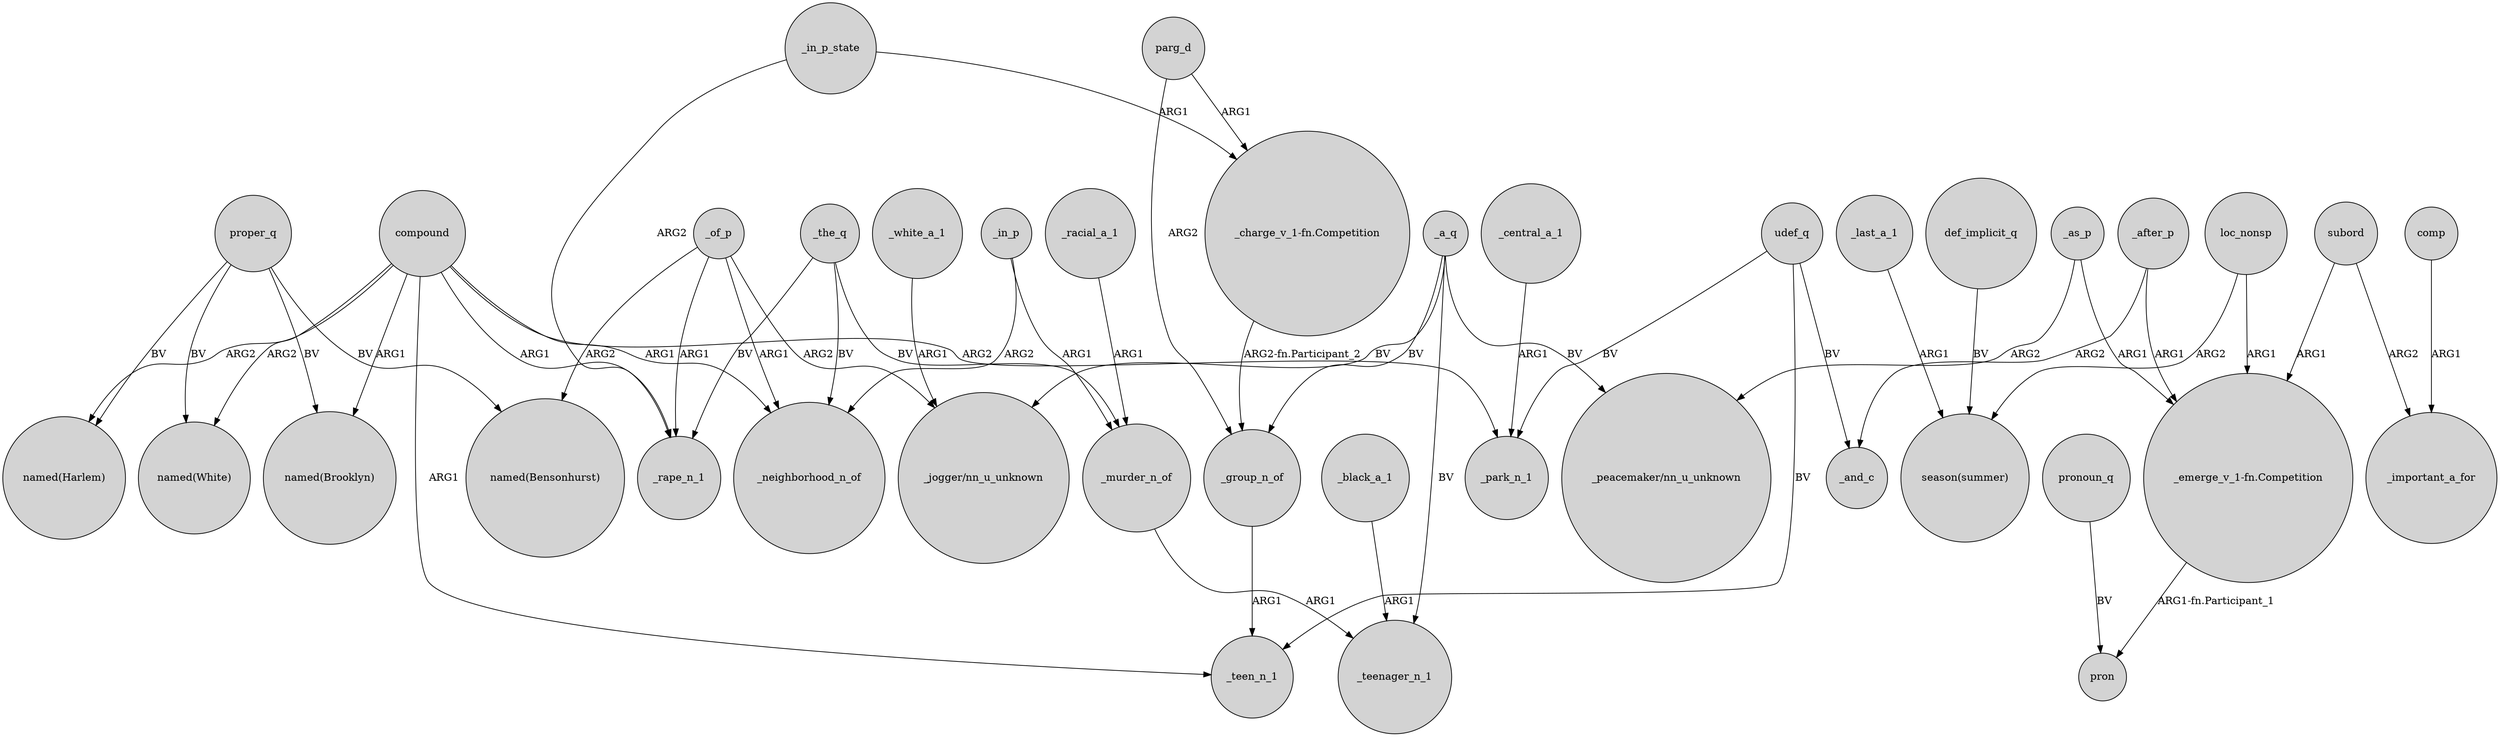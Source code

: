 digraph {
	node [shape=circle style=filled]
	_of_p -> _neighborhood_n_of [label=ARG1]
	loc_nonsp -> "season(summer)" [label=ARG2]
	compound -> "named(White)" [label=ARG2]
	_white_a_1 -> "_jogger/nn_u_unknown" [label=ARG1]
	proper_q -> "named(Bensonhurst)" [label=BV]
	_the_q -> _murder_n_of [label=BV]
	_murder_n_of -> _teenager_n_1 [label=ARG1]
	_a_q -> "_peacemaker/nn_u_unknown" [label=BV]
	_of_p -> "_jogger/nn_u_unknown" [label=ARG2]
	_in_p -> _neighborhood_n_of [label=ARG2]
	_a_q -> _teenager_n_1 [label=BV]
	_the_q -> _neighborhood_n_of [label=BV]
	loc_nonsp -> "_emerge_v_1-fn.Competition" [label=ARG1]
	udef_q -> _and_c [label=BV]
	parg_d -> _group_n_of [label=ARG2]
	_a_q -> _group_n_of [label=BV]
	def_implicit_q -> "season(summer)" [label=BV]
	compound -> _rape_n_1 [label=ARG1]
	pronoun_q -> pron [label=BV]
	compound -> _teen_n_1 [label=ARG1]
	comp -> _important_a_for [label=ARG1]
	udef_q -> _teen_n_1 [label=BV]
	_the_q -> _rape_n_1 [label=BV]
	compound -> _park_n_1 [label=ARG2]
	_racial_a_1 -> _murder_n_of [label=ARG1]
	_central_a_1 -> _park_n_1 [label=ARG1]
	_of_p -> _rape_n_1 [label=ARG1]
	"_emerge_v_1-fn.Competition" -> pron [label="ARG1-fn.Participant_1"]
	_after_p -> _and_c [label=ARG2]
	_of_p -> "named(Bensonhurst)" [label=ARG2]
	_as_p -> "_emerge_v_1-fn.Competition" [label=ARG1]
	_in_p_state -> _rape_n_1 [label=ARG2]
	_as_p -> "_peacemaker/nn_u_unknown" [label=ARG2]
	_group_n_of -> _teen_n_1 [label=ARG1]
	udef_q -> _park_n_1 [label=BV]
	_after_p -> "_emerge_v_1-fn.Competition" [label=ARG1]
	compound -> "named(Harlem)" [label=ARG2]
	proper_q -> "named(White)" [label=BV]
	subord -> _important_a_for [label=ARG2]
	_in_p_state -> "_charge_v_1-fn.Competition" [label=ARG1]
	proper_q -> "named(Harlem)" [label=BV]
	compound -> _neighborhood_n_of [label=ARG1]
	proper_q -> "named(Brooklyn)" [label=BV]
	_in_p -> _murder_n_of [label=ARG1]
	_last_a_1 -> "season(summer)" [label=ARG1]
	_a_q -> "_jogger/nn_u_unknown" [label=BV]
	subord -> "_emerge_v_1-fn.Competition" [label=ARG1]
	parg_d -> "_charge_v_1-fn.Competition" [label=ARG1]
	compound -> "named(Brooklyn)" [label=ARG1]
	"_charge_v_1-fn.Competition" -> _group_n_of [label="ARG2-fn.Participant_2"]
	_black_a_1 -> _teenager_n_1 [label=ARG1]
}
